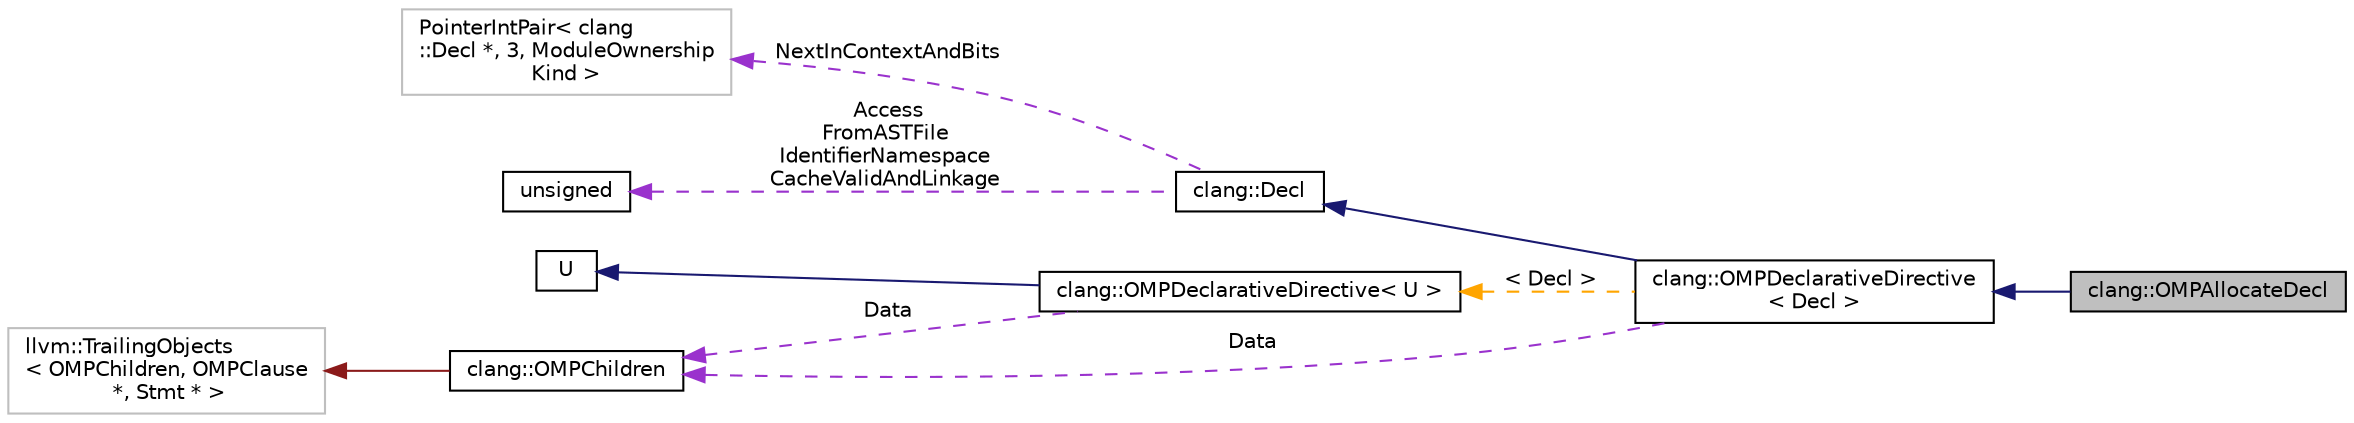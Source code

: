 digraph "clang::OMPAllocateDecl"
{
 // LATEX_PDF_SIZE
  bgcolor="transparent";
  edge [fontname="Helvetica",fontsize="10",labelfontname="Helvetica",labelfontsize="10"];
  node [fontname="Helvetica",fontsize="10",shape=record];
  rankdir="LR";
  Node1 [label="clang::OMPAllocateDecl",height=0.2,width=0.4,color="black", fillcolor="grey75", style="filled", fontcolor="black",tooltip="This represents '#pragma omp allocate ...' directive."];
  Node2 -> Node1 [dir="back",color="midnightblue",fontsize="10",style="solid",fontname="Helvetica"];
  Node2 [label="clang::OMPDeclarativeDirective\l\< Decl \>",height=0.2,width=0.4,color="black",URL="$classclang_1_1OMPDeclarativeDirective.html",tooltip=" "];
  Node3 -> Node2 [dir="back",color="midnightblue",fontsize="10",style="solid",fontname="Helvetica"];
  Node3 [label="clang::Decl",height=0.2,width=0.4,color="black",URL="$classclang_1_1Decl.html",tooltip="Decl - This represents one declaration (or definition), e.g."];
  Node4 -> Node3 [dir="back",color="darkorchid3",fontsize="10",style="dashed",label=" NextInContextAndBits" ,fontname="Helvetica"];
  Node4 [label="PointerIntPair\< clang\l::Decl *, 3, ModuleOwnership\lKind \>",height=0.2,width=0.4,color="grey75",tooltip=" "];
  Node5 -> Node3 [dir="back",color="darkorchid3",fontsize="10",style="dashed",label=" Access\nFromASTFile\nIdentifierNamespace\nCacheValidAndLinkage" ,fontname="Helvetica"];
  Node5 [label="unsigned",height=0.2,width=0.4,color="black",URL="$classunsigned.html",tooltip=" "];
  Node6 -> Node2 [dir="back",color="darkorchid3",fontsize="10",style="dashed",label=" Data" ,fontname="Helvetica"];
  Node6 [label="clang::OMPChildren",height=0.2,width=0.4,color="black",URL="$classclang_1_1OMPChildren.html",tooltip="Contains data for OpenMP directives: clauses, children expressions/statements (helpers for codegen) a..."];
  Node7 -> Node6 [dir="back",color="firebrick4",fontsize="10",style="solid",fontname="Helvetica"];
  Node7 [label="llvm::TrailingObjects\l\< OMPChildren, OMPClause\l *, Stmt * \>",height=0.2,width=0.4,color="grey75",tooltip=" "];
  Node8 -> Node2 [dir="back",color="orange",fontsize="10",style="dashed",label=" \< Decl \>" ,fontname="Helvetica"];
  Node8 [label="clang::OMPDeclarativeDirective\< U \>",height=0.2,width=0.4,color="black",URL="$classclang_1_1OMPDeclarativeDirective.html",tooltip="This is a basic class for representing single OpenMP declarative directive."];
  Node9 -> Node8 [dir="back",color="midnightblue",fontsize="10",style="solid",fontname="Helvetica"];
  Node9 [label="U",height=0.2,width=0.4,color="black",URL="$classU.html",tooltip=" "];
  Node6 -> Node8 [dir="back",color="darkorchid3",fontsize="10",style="dashed",label=" Data" ,fontname="Helvetica"];
}
